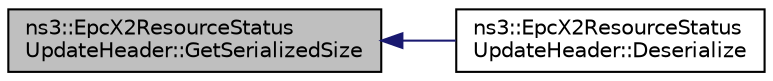 digraph "ns3::EpcX2ResourceStatusUpdateHeader::GetSerializedSize"
{
  edge [fontname="Helvetica",fontsize="10",labelfontname="Helvetica",labelfontsize="10"];
  node [fontname="Helvetica",fontsize="10",shape=record];
  rankdir="LR";
  Node1 [label="ns3::EpcX2ResourceStatus\lUpdateHeader::GetSerializedSize",height=0.2,width=0.4,color="black", fillcolor="grey75", style="filled", fontcolor="black"];
  Node1 -> Node2 [dir="back",color="midnightblue",fontsize="10",style="solid"];
  Node2 [label="ns3::EpcX2ResourceStatus\lUpdateHeader::Deserialize",height=0.2,width=0.4,color="black", fillcolor="white", style="filled",URL="$db/d28/classns3_1_1EpcX2ResourceStatusUpdateHeader.html#a170d7fdf963b464d12e7df7a2146ef35"];
}
